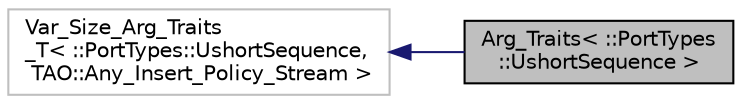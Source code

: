 digraph "Arg_Traits&lt; ::PortTypes::UshortSequence &gt;"
{
 // INTERACTIVE_SVG=YES
  edge [fontname="Helvetica",fontsize="10",labelfontname="Helvetica",labelfontsize="10"];
  node [fontname="Helvetica",fontsize="10",shape=record];
  rankdir="LR";
  Node1 [label="Arg_Traits\< ::PortTypes\l::UshortSequence \>",height=0.2,width=0.4,color="black", fillcolor="grey75", style="filled", fontcolor="black"];
  Node2 -> Node1 [dir="back",color="midnightblue",fontsize="10",style="solid",fontname="Helvetica"];
  Node2 [label="Var_Size_Arg_Traits\l_T\< ::PortTypes::UshortSequence,\l TAO::Any_Insert_Policy_Stream \>",height=0.2,width=0.4,color="grey75", fillcolor="white", style="filled"];
}
